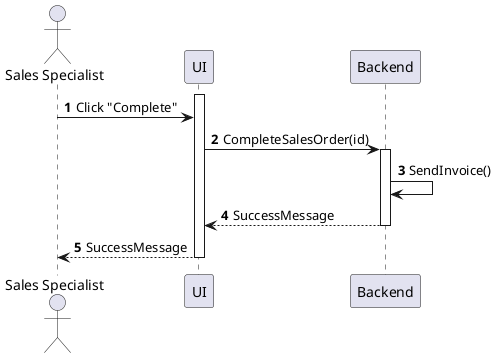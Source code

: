 @startuml sales-order-complete
autonumber

actor "Sales Specialist" as a
participant UI as f
participant Backend as b

activate f
a -> f : Click "Complete"
f -> b : CompleteSalesOrder(id)
activate b
b -> b : SendInvoice()
return SuccessMessage
f --> a : SuccessMessage
deactivate f
@enduml